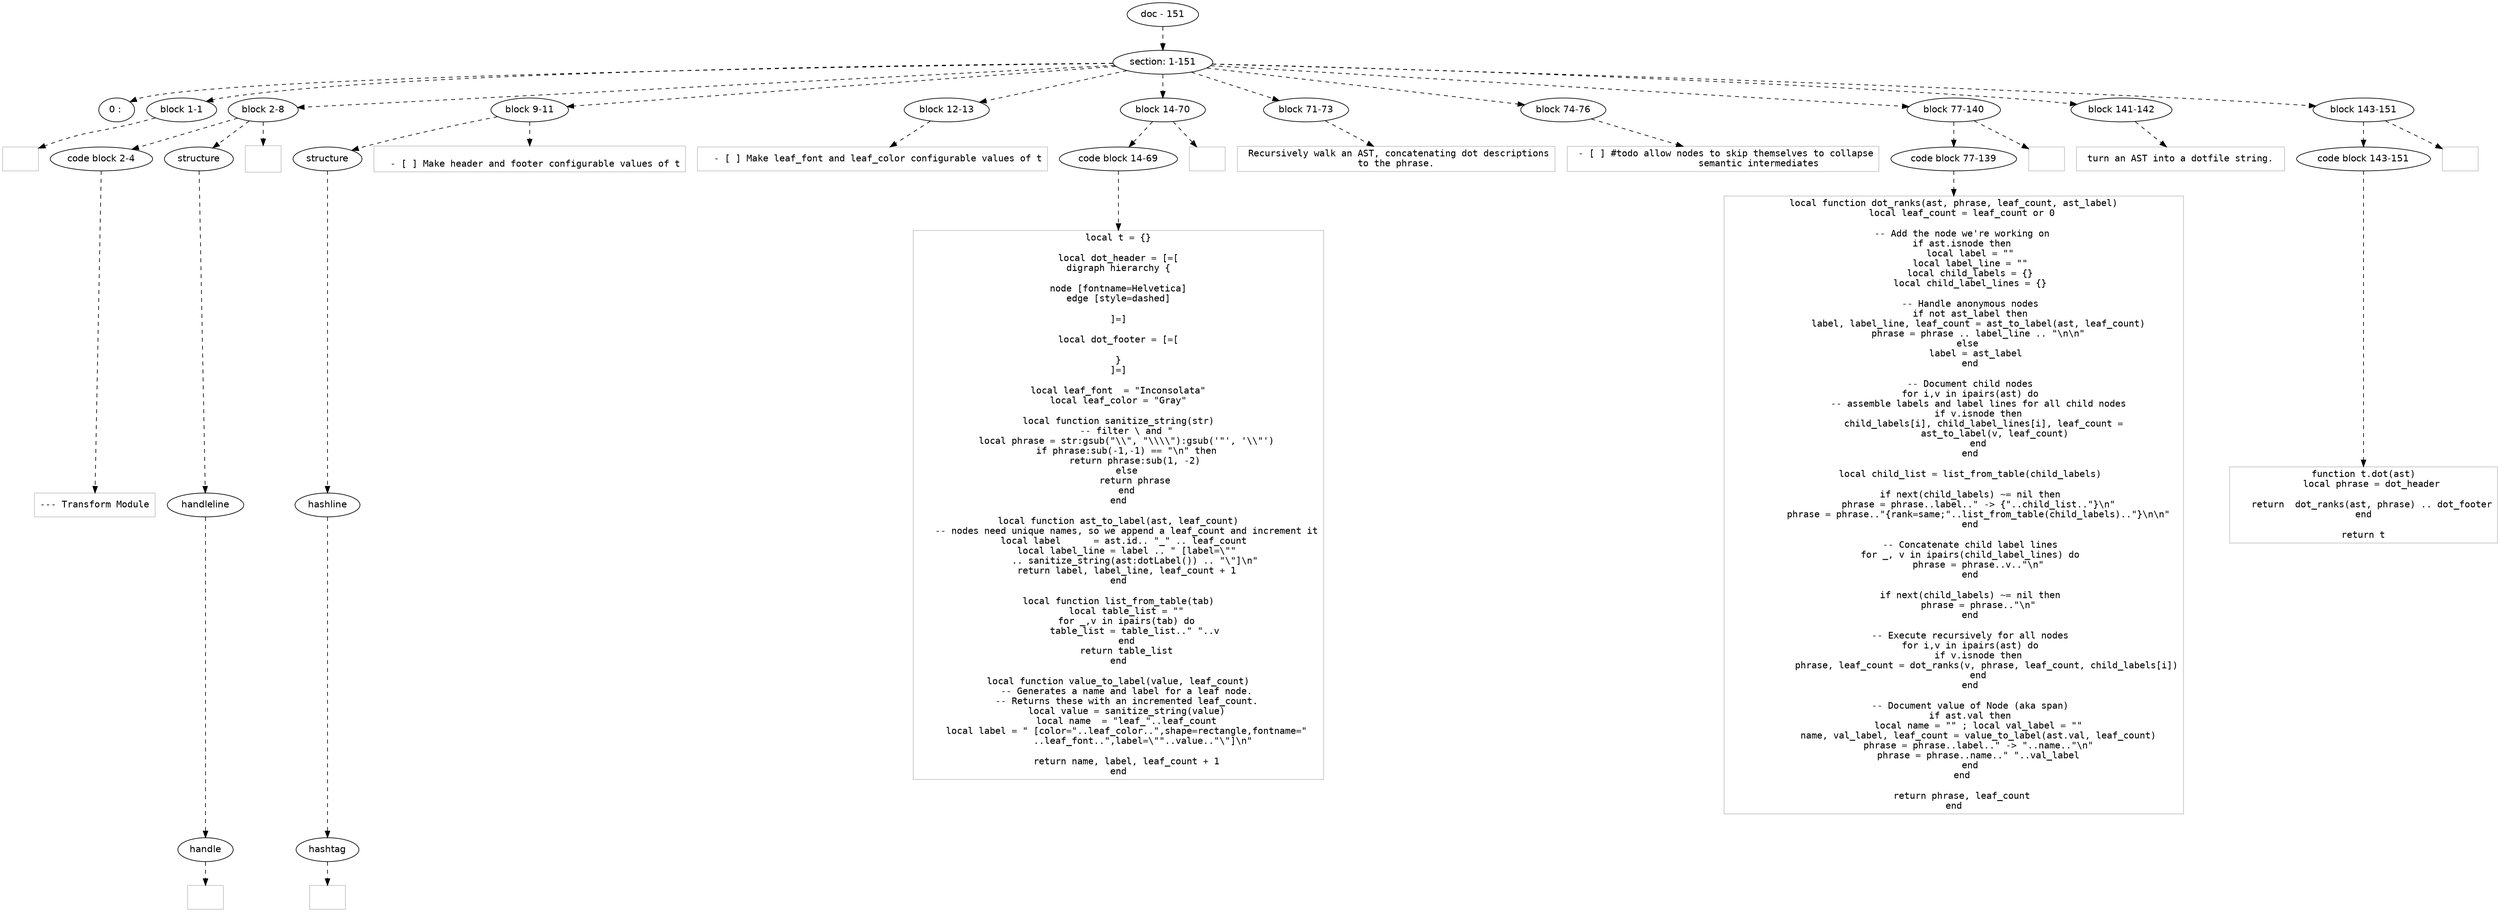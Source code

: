 digraph hierarchy {

node [fontname=Helvetica]
edge [style=dashed]

doc_0 [label="doc - 151"]


doc_0 -> { section_1}
{rank=same; section_1}

section_1 [label="section: 1-151"]


section_1 -> { header_2 block_3 block_4 block_5 block_6 block_7 block_8 block_9 block_10 block_11 block_12}
{rank=same; header_2 block_3 block_4 block_5 block_6 block_7 block_8 block_9 block_10 block_11 block_12}

header_2 [label="0 : "]

block_3 [label="block 1-1"]

block_4 [label="block 2-8"]

block_5 [label="block 9-11"]

block_6 [label="block 12-13"]

block_7 [label="block 14-70"]

block_8 [label="block 71-73"]

block_9 [label="block 74-76"]

block_10 [label="block 77-140"]

block_11 [label="block 141-142"]

block_12 [label="block 143-151"]


block_3 -> leaf_13
leaf_13  [color=Gray,shape=rectangle,fontname=Inconsolata,label=""]
block_4 -> { codeblock_14 structure_15}
{rank=same; codeblock_14 structure_15}

codeblock_14 [label="code block 2-4"]

structure_15 [label="structure"]


codeblock_14 -> leaf_16
leaf_16  [color=Gray,shape=rectangle,fontname=Inconsolata,label="--- Transform Module"]
structure_15 -> { handleline_17}
{rank=same; handleline_17}

handleline_17 [label="handleline"]


handleline_17 -> { handle_18}
{rank=same; handle_18}

handle_18 [label="handle"]


handle_18 -> leaf_19
leaf_19  [color=Gray,shape=rectangle,fontname=Inconsolata,label=""]
block_4 -> leaf_20
leaf_20  [color=Gray,shape=rectangle,fontname=Inconsolata,label="

"]
block_5 -> { structure_21}
{rank=same; structure_21}

structure_21 [label="structure"]


structure_21 -> { hashline_22}
{rank=same; hashline_22}

hashline_22 [label="hashline"]


hashline_22 -> { hashtag_23}
{rank=same; hashtag_23}

hashtag_23 [label="hashtag"]


hashtag_23 -> leaf_24
leaf_24  [color=Gray,shape=rectangle,fontname=Inconsolata,label=""]
block_5 -> leaf_25
leaf_25  [color=Gray,shape=rectangle,fontname=Inconsolata,label="
  - [ ] Make header and footer configurable values of t"]
block_6 -> leaf_26
leaf_26  [color=Gray,shape=rectangle,fontname=Inconsolata,label="  - [ ] Make leaf_font and leaf_color configurable values of t
"]
block_7 -> { codeblock_27}
{rank=same; codeblock_27}

codeblock_27 [label="code block 14-69"]


codeblock_27 -> leaf_28
leaf_28  [color=Gray,shape=rectangle,fontname=Inconsolata,label="local t = {}

local dot_header = [=[
digraph hierarchy {

node [fontname=Helvetica]
edge [style=dashed]

]=]

local dot_footer = [=[

}
]=]

local leaf_font  = \"Inconsolata\"
local leaf_color = \"Gray\"

local function sanitize_string(str)
   -- filter \\ and \"
   local phrase = str:gsub(\"\\\\\", \"\\\\\\\\\"):gsub('\"', '\\\\\"')
   if phrase:sub(-1,-1) == \"\\n\" then
      return phrase:sub(1, -2)
   else
      return phrase
   end
end

local function ast_to_label(ast, leaf_count)
   -- nodes need unique names, so we append a leaf_count and increment it
   local label      = ast.id.. \"_\" .. leaf_count 
   local label_line = label .. \" [label=\\\"\"
      .. sanitize_string(ast:dotLabel()) .. \"\\\"]\\n\"
   return label, label_line, leaf_count + 1
end

local function list_from_table(tab)
   local table_list = \"\"
   for _,v in ipairs(tab) do
      table_list = table_list..\" \"..v
   end
   return table_list
end

local function value_to_label(value, leaf_count)
   -- Generates a name and label for a leaf node.
   -- Returns these with an incremented leaf_count.
   local value = sanitize_string(value)
   local name  = \"leaf_\"..leaf_count
   local label = \" [color=\"..leaf_color..\",shape=rectangle,fontname=\"
         ..leaf_font..\",label=\\\"\"..value..\"\\\"]\\n\"

   return name, label, leaf_count + 1
end"]
block_7 -> leaf_29
leaf_29  [color=Gray,shape=rectangle,fontname=Inconsolata,label=""]
block_8 -> leaf_30
leaf_30  [color=Gray,shape=rectangle,fontname=Inconsolata,label=" Recursively walk an AST, concatenating dot descriptions
 to the phrase. 
"]
block_9 -> leaf_31
leaf_31  [color=Gray,shape=rectangle,fontname=Inconsolata,label=" - [ ] #todo allow nodes to skip themselves to collapse
             semantic intermediates
"]
block_10 -> { codeblock_32}
{rank=same; codeblock_32}

codeblock_32 [label="code block 77-139"]


codeblock_32 -> leaf_33
leaf_33  [color=Gray,shape=rectangle,fontname=Inconsolata,label="local function dot_ranks(ast, phrase, leaf_count, ast_label)
   local leaf_count = leaf_count or 0

   -- Add the node we're working on
   if ast.isnode then
      local label = \"\"
      local label_line = \"\"
      local child_labels = {}
      local child_label_lines = {}

      -- Handle anonymous nodes
      if not ast_label then
         label, label_line, leaf_count = ast_to_label(ast, leaf_count)
         phrase = phrase .. label_line .. \"\\n\\n\"
      else 
         label = ast_label 
      end

      -- Document child nodes
      for i,v in ipairs(ast) do
         -- assemble labels and label lines for all child nodes
         if v.isnode then
            child_labels[i], child_label_lines[i], leaf_count = 
               ast_to_label(v, leaf_count)
         end
      end

      local child_list = list_from_table(child_labels)

      if next(child_labels) ~= nil then
         phrase = phrase..label..\" -> {\"..child_list..\"}\\n\"
         phrase = phrase..\"{rank=same;\"..list_from_table(child_labels)..\"}\\n\\n\"
      end

      -- Concatenate child label lines
      for _, v in ipairs(child_label_lines) do
         phrase = phrase..v..\"\\n\"
      end

      if next(child_labels) ~= nil then
         phrase = phrase..\"\\n\"
      end

      -- Execute recursively for all nodes
      for i,v in ipairs(ast) do
         if v.isnode then
            phrase, leaf_count = dot_ranks(v, phrase, leaf_count, child_labels[i])
         end
      end

      -- Document value of Node (aka span)
      if ast.val then
         local name = \"\" ; local val_label = \"\"
         name, val_label, leaf_count = value_to_label(ast.val, leaf_count)
         phrase = phrase..label..\" -> \"..name..\"\\n\"
         phrase = phrase..name..\" \"..val_label
      end
   end

   return phrase, leaf_count
end"]
block_10 -> leaf_34
leaf_34  [color=Gray,shape=rectangle,fontname=Inconsolata,label=""]
block_11 -> leaf_35
leaf_35  [color=Gray,shape=rectangle,fontname=Inconsolata,label=" turn an AST into a dotfile string. 
"]
block_12 -> { codeblock_36}
{rank=same; codeblock_36}

codeblock_36 [label="code block 143-151"]


codeblock_36 -> leaf_37
leaf_37  [color=Gray,shape=rectangle,fontname=Inconsolata,label="function t.dot(ast)
   local phrase = dot_header

   return  dot_ranks(ast, phrase) .. dot_footer
end

return t"]
block_12 -> leaf_38
leaf_38  [color=Gray,shape=rectangle,fontname=Inconsolata,label=""]

}
